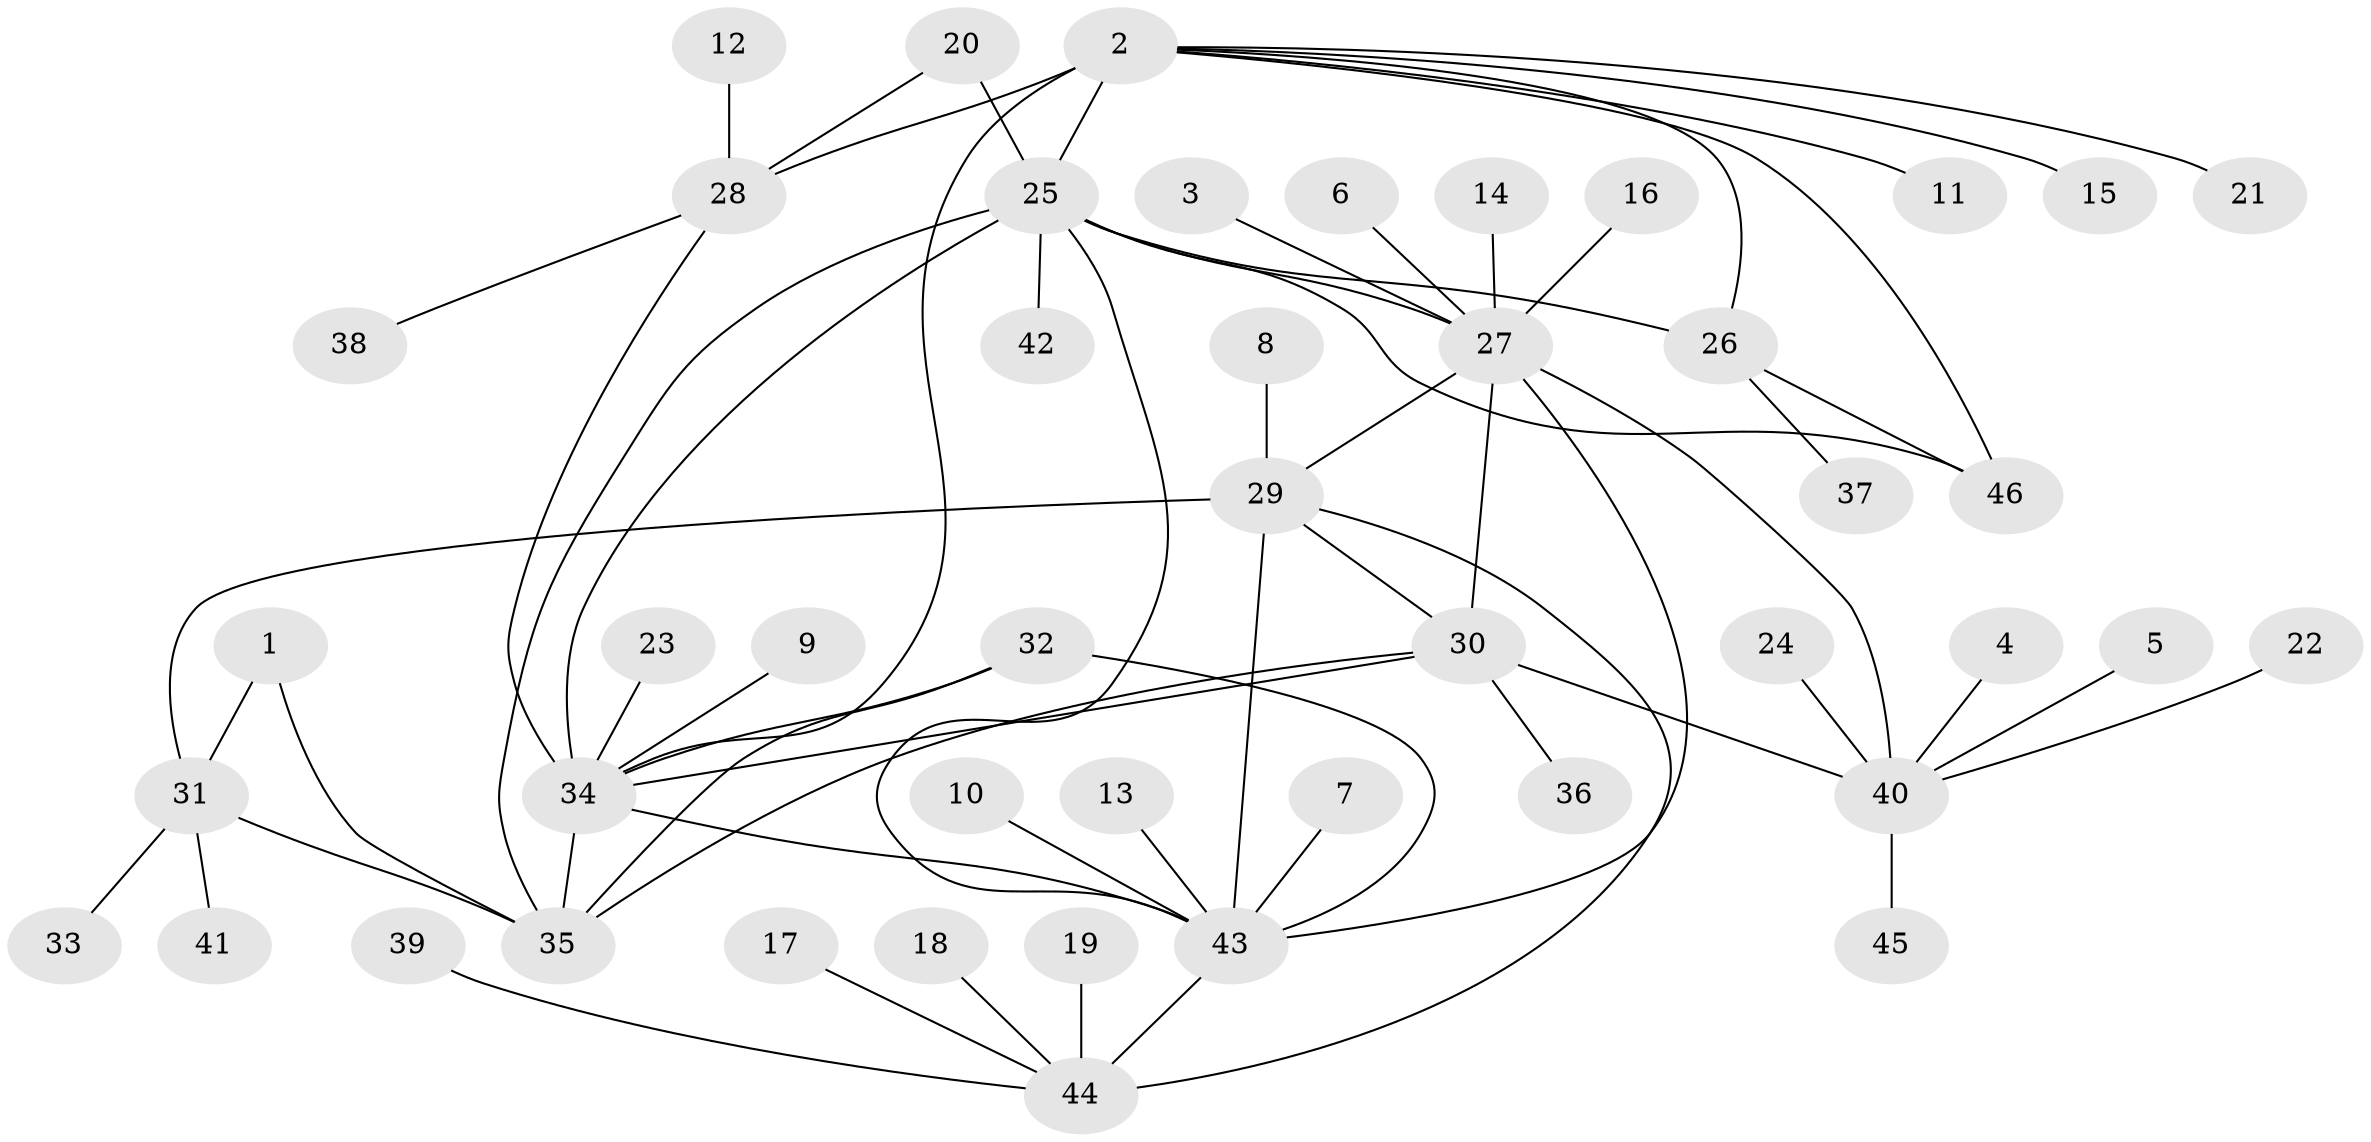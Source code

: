 // original degree distribution, {4: 0.02247191011235955, 8: 0.02247191011235955, 10: 0.02247191011235955, 12: 0.011235955056179775, 5: 0.0449438202247191, 11: 0.011235955056179775, 7: 0.02247191011235955, 9: 0.02247191011235955, 6: 0.033707865168539325, 3: 0.056179775280898875, 2: 0.19101123595505617, 1: 0.5393258426966292}
// Generated by graph-tools (version 1.1) at 2025/26/03/09/25 03:26:37]
// undirected, 46 vertices, 64 edges
graph export_dot {
graph [start="1"]
  node [color=gray90,style=filled];
  1;
  2;
  3;
  4;
  5;
  6;
  7;
  8;
  9;
  10;
  11;
  12;
  13;
  14;
  15;
  16;
  17;
  18;
  19;
  20;
  21;
  22;
  23;
  24;
  25;
  26;
  27;
  28;
  29;
  30;
  31;
  32;
  33;
  34;
  35;
  36;
  37;
  38;
  39;
  40;
  41;
  42;
  43;
  44;
  45;
  46;
  1 -- 31 [weight=1.0];
  1 -- 35 [weight=2.0];
  2 -- 11 [weight=1.0];
  2 -- 15 [weight=1.0];
  2 -- 21 [weight=1.0];
  2 -- 25 [weight=1.0];
  2 -- 26 [weight=1.0];
  2 -- 28 [weight=2.0];
  2 -- 34 [weight=2.0];
  2 -- 46 [weight=1.0];
  3 -- 27 [weight=1.0];
  4 -- 40 [weight=1.0];
  5 -- 40 [weight=1.0];
  6 -- 27 [weight=1.0];
  7 -- 43 [weight=1.0];
  8 -- 29 [weight=1.0];
  9 -- 34 [weight=1.0];
  10 -- 43 [weight=1.0];
  12 -- 28 [weight=1.0];
  13 -- 43 [weight=1.0];
  14 -- 27 [weight=1.0];
  16 -- 27 [weight=1.0];
  17 -- 44 [weight=1.0];
  18 -- 44 [weight=1.0];
  19 -- 44 [weight=1.0];
  20 -- 25 [weight=1.0];
  20 -- 28 [weight=1.0];
  22 -- 40 [weight=1.0];
  23 -- 34 [weight=1.0];
  24 -- 40 [weight=1.0];
  25 -- 26 [weight=1.0];
  25 -- 27 [weight=1.0];
  25 -- 34 [weight=1.0];
  25 -- 35 [weight=1.0];
  25 -- 42 [weight=1.0];
  25 -- 43 [weight=1.0];
  25 -- 46 [weight=1.0];
  26 -- 37 [weight=1.0];
  26 -- 46 [weight=1.0];
  27 -- 29 [weight=1.0];
  27 -- 30 [weight=2.0];
  27 -- 40 [weight=1.0];
  27 -- 43 [weight=1.0];
  28 -- 34 [weight=1.0];
  28 -- 38 [weight=1.0];
  29 -- 30 [weight=1.0];
  29 -- 31 [weight=2.0];
  29 -- 43 [weight=2.0];
  29 -- 44 [weight=1.0];
  30 -- 34 [weight=1.0];
  30 -- 35 [weight=2.0];
  30 -- 36 [weight=1.0];
  30 -- 40 [weight=2.0];
  31 -- 33 [weight=1.0];
  31 -- 35 [weight=2.0];
  31 -- 41 [weight=1.0];
  32 -- 34 [weight=1.0];
  32 -- 35 [weight=1.0];
  32 -- 43 [weight=1.0];
  34 -- 35 [weight=1.0];
  34 -- 43 [weight=1.0];
  39 -- 44 [weight=1.0];
  40 -- 45 [weight=1.0];
  43 -- 44 [weight=2.0];
}
